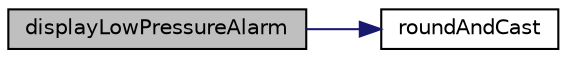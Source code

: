 digraph "displayLowPressureAlarm"
{
 // LATEX_PDF_SIZE
  edge [fontname="Helvetica",fontsize="10",labelfontname="Helvetica",labelfontsize="10"];
  node [fontname="Helvetica",fontsize="10",shape=record];
  rankdir="LR";
  Node1 [label="displayLowPressureAlarm",height=0.2,width=0.4,color="black", fillcolor="grey75", style="filled", fontcolor="black",tooltip=" "];
  Node1 -> Node2 [color="midnightblue",fontsize="10",style="solid",fontname="Helvetica"];
  Node2 [label="roundAndCast",height=0.2,width=0.4,color="black", fillcolor="white", style="filled",URL="$_l_c_d_8cpp.html#a186543cef0be5a7aaf40a6fb361aa531",tooltip=" "];
}

